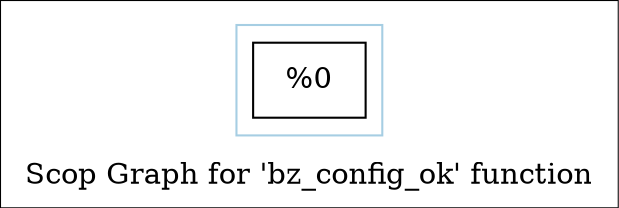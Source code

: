 digraph "Scop Graph for 'bz_config_ok' function" {
	label="Scop Graph for 'bz_config_ok' function";

	Node0x19450a0 [shape=record,label="{%0}"];
	colorscheme = "paired12"
        subgraph cluster_0x192ad10 {
          label = "";
          style = solid;
          color = 1
          Node0x19450a0;
        }
}
